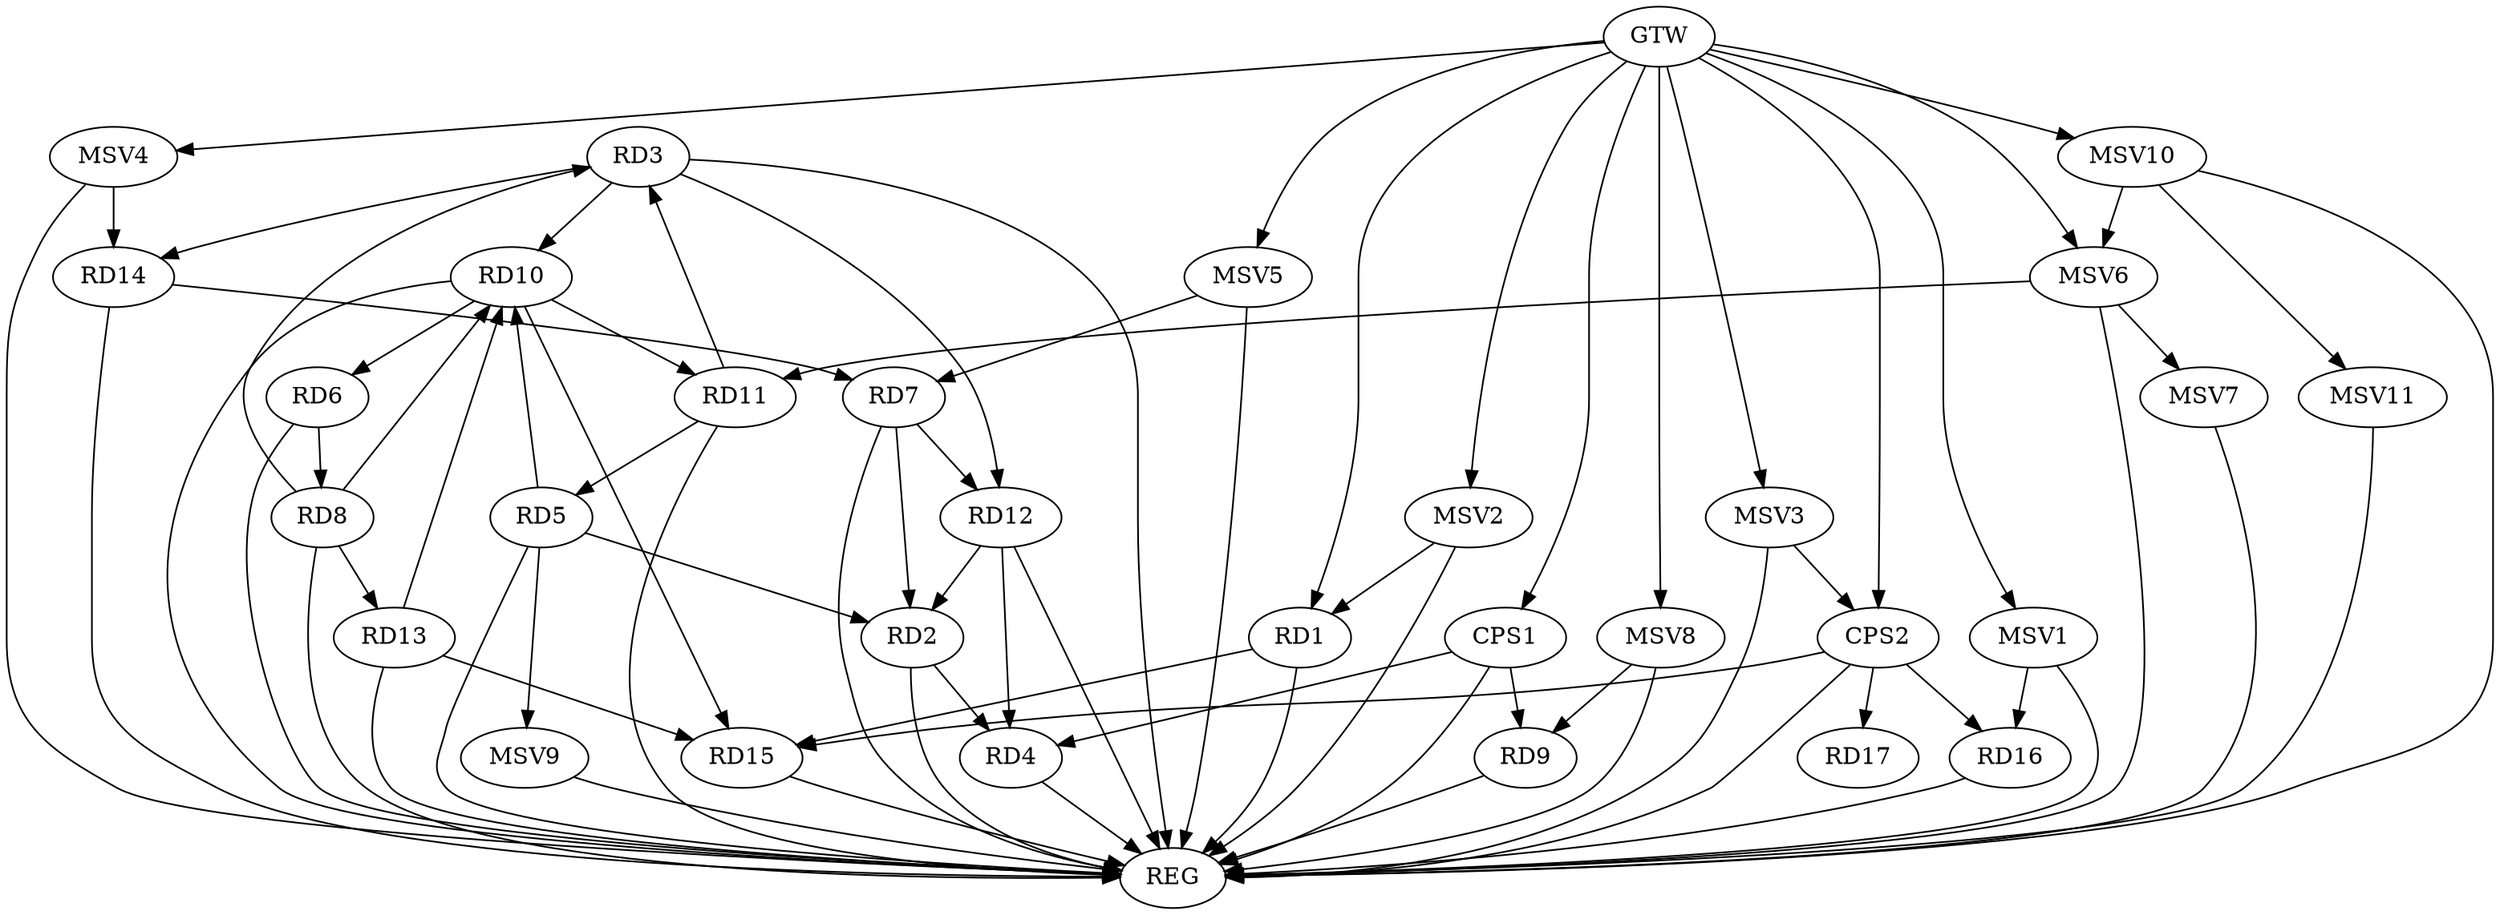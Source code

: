 strict digraph G {
  RD1 [ label="RD1" ];
  RD2 [ label="RD2" ];
  RD3 [ label="RD3" ];
  RD4 [ label="RD4" ];
  RD5 [ label="RD5" ];
  RD6 [ label="RD6" ];
  RD7 [ label="RD7" ];
  RD8 [ label="RD8" ];
  RD9 [ label="RD9" ];
  RD10 [ label="RD10" ];
  RD11 [ label="RD11" ];
  RD12 [ label="RD12" ];
  RD13 [ label="RD13" ];
  RD14 [ label="RD14" ];
  RD15 [ label="RD15" ];
  RD16 [ label="RD16" ];
  RD17 [ label="RD17" ];
  CPS1 [ label="CPS1" ];
  CPS2 [ label="CPS2" ];
  GTW [ label="GTW" ];
  REG [ label="REG" ];
  MSV1 [ label="MSV1" ];
  MSV2 [ label="MSV2" ];
  MSV3 [ label="MSV3" ];
  MSV4 [ label="MSV4" ];
  MSV5 [ label="MSV5" ];
  MSV6 [ label="MSV6" ];
  MSV7 [ label="MSV7" ];
  MSV8 [ label="MSV8" ];
  MSV9 [ label="MSV9" ];
  MSV10 [ label="MSV10" ];
  MSV11 [ label="MSV11" ];
  RD1 -> RD15;
  RD2 -> RD4;
  RD5 -> RD2;
  RD7 -> RD2;
  RD12 -> RD2;
  RD8 -> RD3;
  RD3 -> RD10;
  RD11 -> RD3;
  RD3 -> RD12;
  RD3 -> RD14;
  RD12 -> RD4;
  RD5 -> RD10;
  RD11 -> RD5;
  RD6 -> RD8;
  RD10 -> RD6;
  RD7 -> RD12;
  RD14 -> RD7;
  RD8 -> RD10;
  RD8 -> RD13;
  RD10 -> RD11;
  RD13 -> RD10;
  RD10 -> RD15;
  RD13 -> RD15;
  CPS1 -> RD4;
  CPS1 -> RD9;
  CPS2 -> RD15;
  CPS2 -> RD16;
  CPS2 -> RD17;
  GTW -> RD1;
  GTW -> CPS1;
  GTW -> CPS2;
  RD1 -> REG;
  RD2 -> REG;
  RD3 -> REG;
  RD4 -> REG;
  RD5 -> REG;
  RD6 -> REG;
  RD7 -> REG;
  RD8 -> REG;
  RD9 -> REG;
  RD10 -> REG;
  RD11 -> REG;
  RD12 -> REG;
  RD13 -> REG;
  RD14 -> REG;
  RD15 -> REG;
  RD16 -> REG;
  CPS1 -> REG;
  CPS2 -> REG;
  MSV1 -> RD16;
  GTW -> MSV1;
  MSV1 -> REG;
  MSV2 -> RD1;
  GTW -> MSV2;
  MSV2 -> REG;
  MSV3 -> CPS2;
  GTW -> MSV3;
  MSV3 -> REG;
  MSV4 -> RD14;
  GTW -> MSV4;
  MSV4 -> REG;
  MSV5 -> RD7;
  GTW -> MSV5;
  MSV5 -> REG;
  MSV6 -> RD11;
  GTW -> MSV6;
  MSV6 -> REG;
  MSV6 -> MSV7;
  MSV7 -> REG;
  MSV8 -> RD9;
  GTW -> MSV8;
  MSV8 -> REG;
  RD5 -> MSV9;
  MSV9 -> REG;
  MSV10 -> MSV6;
  GTW -> MSV10;
  MSV10 -> REG;
  MSV10 -> MSV11;
  MSV11 -> REG;
}
